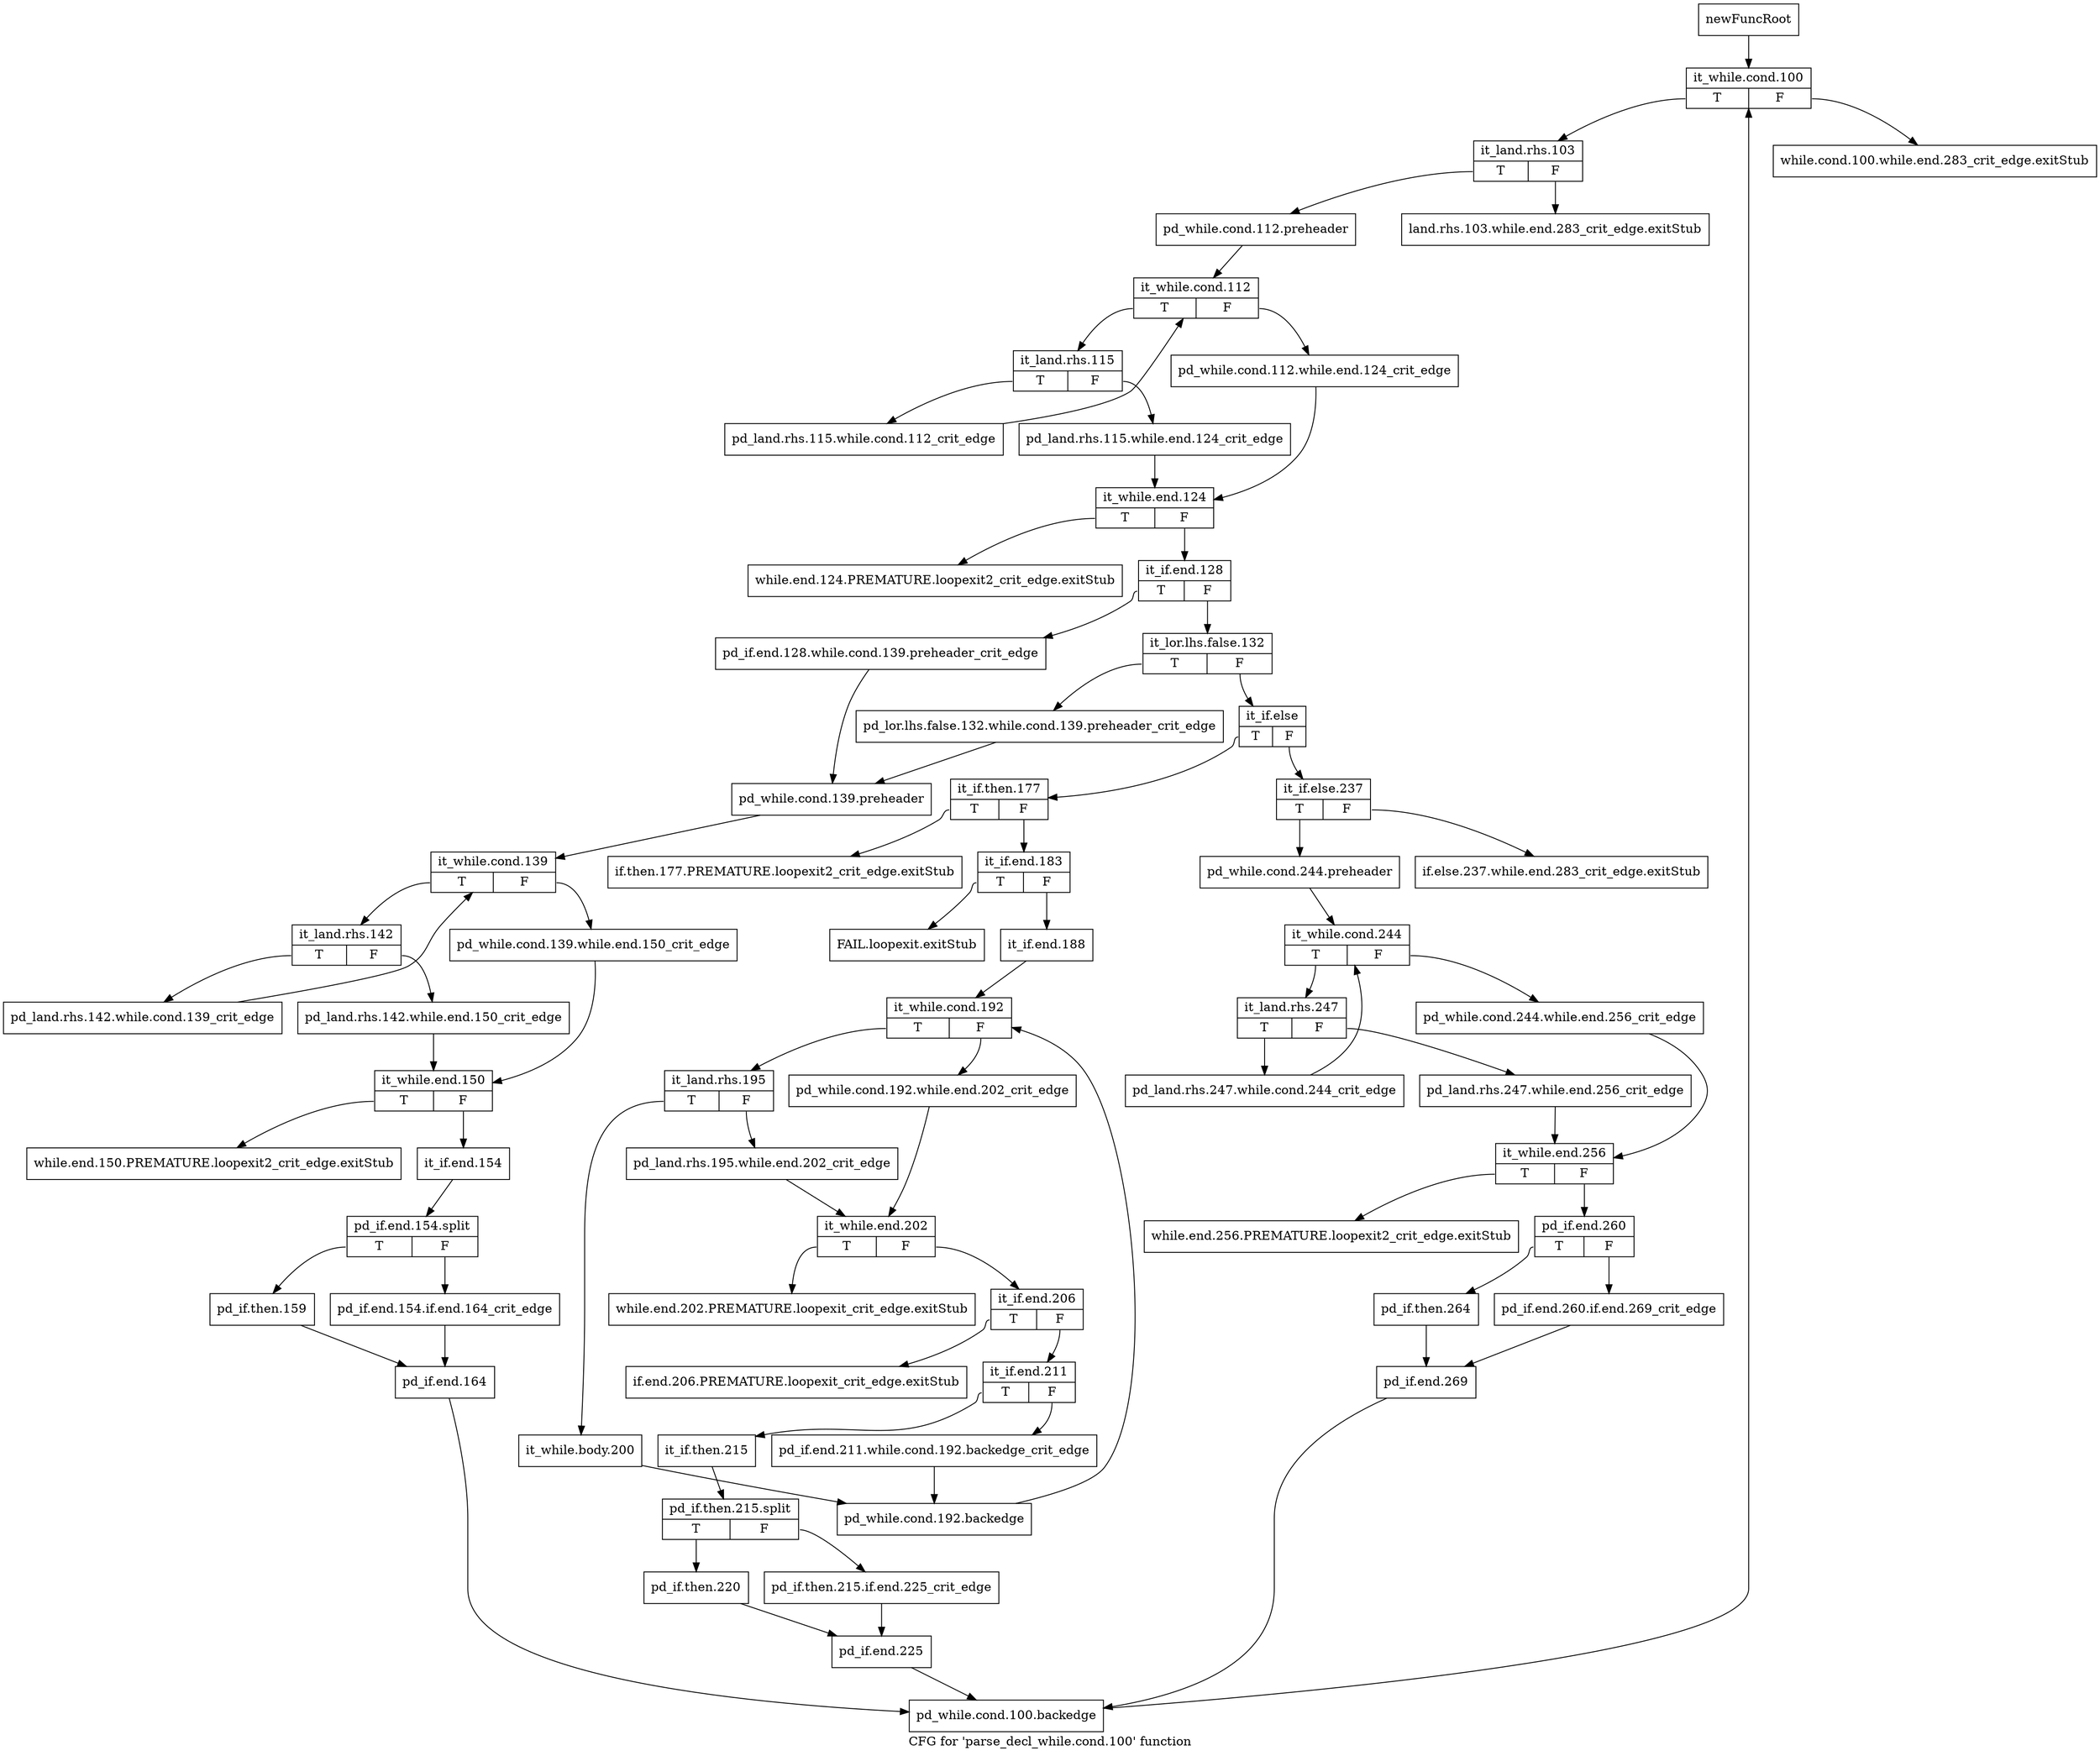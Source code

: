 digraph "CFG for 'parse_decl_while.cond.100' function" {
	label="CFG for 'parse_decl_while.cond.100' function";

	Node0x59b16c0 [shape=record,label="{newFuncRoot}"];
	Node0x59b16c0 -> Node0x59b1a30;
	Node0x59b1710 [shape=record,label="{while.cond.100.while.end.283_crit_edge.exitStub}"];
	Node0x59b1760 [shape=record,label="{land.rhs.103.while.end.283_crit_edge.exitStub}"];
	Node0x59b17b0 [shape=record,label="{while.end.124.PREMATURE.loopexit2_crit_edge.exitStub}"];
	Node0x59b1800 [shape=record,label="{if.else.237.while.end.283_crit_edge.exitStub}"];
	Node0x59b1850 [shape=record,label="{while.end.256.PREMATURE.loopexit2_crit_edge.exitStub}"];
	Node0x59b18a0 [shape=record,label="{if.then.177.PREMATURE.loopexit2_crit_edge.exitStub}"];
	Node0x59b18f0 [shape=record,label="{FAIL.loopexit.exitStub}"];
	Node0x59b1940 [shape=record,label="{while.end.202.PREMATURE.loopexit_crit_edge.exitStub}"];
	Node0x59b1990 [shape=record,label="{if.end.206.PREMATURE.loopexit_crit_edge.exitStub}"];
	Node0x59b19e0 [shape=record,label="{while.end.150.PREMATURE.loopexit2_crit_edge.exitStub}"];
	Node0x59b1a30 [shape=record,label="{it_while.cond.100|{<s0>T|<s1>F}}"];
	Node0x59b1a30:s0 -> Node0x59b1a80;
	Node0x59b1a30:s1 -> Node0x59b1710;
	Node0x59b1a80 [shape=record,label="{it_land.rhs.103|{<s0>T|<s1>F}}"];
	Node0x59b1a80:s0 -> Node0x59b1ad0;
	Node0x59b1a80:s1 -> Node0x59b1760;
	Node0x59b1ad0 [shape=record,label="{pd_while.cond.112.preheader}"];
	Node0x59b1ad0 -> Node0x59b1b20;
	Node0x59b1b20 [shape=record,label="{it_while.cond.112|{<s0>T|<s1>F}}"];
	Node0x59b1b20:s0 -> Node0x59b1bc0;
	Node0x59b1b20:s1 -> Node0x59b1b70;
	Node0x59b1b70 [shape=record,label="{pd_while.cond.112.while.end.124_crit_edge}"];
	Node0x59b1b70 -> Node0x59b1c60;
	Node0x59b1bc0 [shape=record,label="{it_land.rhs.115|{<s0>T|<s1>F}}"];
	Node0x59b1bc0:s0 -> Node0x59b2b10;
	Node0x59b1bc0:s1 -> Node0x59b1c10;
	Node0x59b1c10 [shape=record,label="{pd_land.rhs.115.while.end.124_crit_edge}"];
	Node0x59b1c10 -> Node0x59b1c60;
	Node0x59b1c60 [shape=record,label="{it_while.end.124|{<s0>T|<s1>F}}"];
	Node0x59b1c60:s0 -> Node0x59b17b0;
	Node0x59b1c60:s1 -> Node0x59b1cb0;
	Node0x59b1cb0 [shape=record,label="{it_if.end.128|{<s0>T|<s1>F}}"];
	Node0x59b1cb0:s0 -> Node0x59b2700;
	Node0x59b1cb0:s1 -> Node0x59b1d00;
	Node0x59b1d00 [shape=record,label="{it_lor.lhs.false.132|{<s0>T|<s1>F}}"];
	Node0x59b1d00:s0 -> Node0x59b26b0;
	Node0x59b1d00:s1 -> Node0x59b1d50;
	Node0x59b1d50 [shape=record,label="{it_if.else|{<s0>T|<s1>F}}"];
	Node0x59b1d50:s0 -> Node0x59b2160;
	Node0x59b1d50:s1 -> Node0x59b1da0;
	Node0x59b1da0 [shape=record,label="{it_if.else.237|{<s0>T|<s1>F}}"];
	Node0x59b1da0:s0 -> Node0x59b1df0;
	Node0x59b1da0:s1 -> Node0x59b1800;
	Node0x59b1df0 [shape=record,label="{pd_while.cond.244.preheader}"];
	Node0x59b1df0 -> Node0x59b1e40;
	Node0x59b1e40 [shape=record,label="{it_while.cond.244|{<s0>T|<s1>F}}"];
	Node0x59b1e40:s0 -> Node0x59b1ee0;
	Node0x59b1e40:s1 -> Node0x59b1e90;
	Node0x59b1e90 [shape=record,label="{pd_while.cond.244.while.end.256_crit_edge}"];
	Node0x59b1e90 -> Node0x59b1f80;
	Node0x59b1ee0 [shape=record,label="{it_land.rhs.247|{<s0>T|<s1>F}}"];
	Node0x59b1ee0:s0 -> Node0x59b2110;
	Node0x59b1ee0:s1 -> Node0x59b1f30;
	Node0x59b1f30 [shape=record,label="{pd_land.rhs.247.while.end.256_crit_edge}"];
	Node0x59b1f30 -> Node0x59b1f80;
	Node0x59b1f80 [shape=record,label="{it_while.end.256|{<s0>T|<s1>F}}"];
	Node0x59b1f80:s0 -> Node0x59b1850;
	Node0x59b1f80:s1 -> Node0x59b1fd0;
	Node0x59b1fd0 [shape=record,label="{pd_if.end.260|{<s0>T|<s1>F}}"];
	Node0x59b1fd0:s0 -> Node0x59b2070;
	Node0x59b1fd0:s1 -> Node0x59b2020;
	Node0x59b2020 [shape=record,label="{pd_if.end.260.if.end.269_crit_edge}"];
	Node0x59b2020 -> Node0x59b20c0;
	Node0x59b2070 [shape=record,label="{pd_if.then.264}"];
	Node0x59b2070 -> Node0x59b20c0;
	Node0x59b20c0 [shape=record,label="{pd_if.end.269}"];
	Node0x59b20c0 -> Node0x59b2a70;
	Node0x59b2110 [shape=record,label="{pd_land.rhs.247.while.cond.244_crit_edge}"];
	Node0x59b2110 -> Node0x59b1e40;
	Node0x59b2160 [shape=record,label="{it_if.then.177|{<s0>T|<s1>F}}"];
	Node0x59b2160:s0 -> Node0x59b18a0;
	Node0x59b2160:s1 -> Node0x59b21b0;
	Node0x59b21b0 [shape=record,label="{it_if.end.183|{<s0>T|<s1>F}}"];
	Node0x59b21b0:s0 -> Node0x59b18f0;
	Node0x59b21b0:s1 -> Node0x59b2200;
	Node0x59b2200 [shape=record,label="{it_if.end.188}"];
	Node0x59b2200 -> Node0x59b2250;
	Node0x59b2250 [shape=record,label="{it_while.cond.192|{<s0>T|<s1>F}}"];
	Node0x59b2250:s0 -> Node0x59b22f0;
	Node0x59b2250:s1 -> Node0x59b22a0;
	Node0x59b22a0 [shape=record,label="{pd_while.cond.192.while.end.202_crit_edge}"];
	Node0x59b22a0 -> Node0x59b2390;
	Node0x59b22f0 [shape=record,label="{it_land.rhs.195|{<s0>T|<s1>F}}"];
	Node0x59b22f0:s0 -> Node0x59b2610;
	Node0x59b22f0:s1 -> Node0x59b2340;
	Node0x59b2340 [shape=record,label="{pd_land.rhs.195.while.end.202_crit_edge}"];
	Node0x59b2340 -> Node0x59b2390;
	Node0x59b2390 [shape=record,label="{it_while.end.202|{<s0>T|<s1>F}}"];
	Node0x59b2390:s0 -> Node0x59b1940;
	Node0x59b2390:s1 -> Node0x59b23e0;
	Node0x59b23e0 [shape=record,label="{it_if.end.206|{<s0>T|<s1>F}}"];
	Node0x59b23e0:s0 -> Node0x59b1990;
	Node0x59b23e0:s1 -> Node0x59b2430;
	Node0x59b2430 [shape=record,label="{it_if.end.211|{<s0>T|<s1>F}}"];
	Node0x59b2430:s0 -> Node0x59b24d0;
	Node0x59b2430:s1 -> Node0x59b2480;
	Node0x59b2480 [shape=record,label="{pd_if.end.211.while.cond.192.backedge_crit_edge}"];
	Node0x59b2480 -> Node0x59b2660;
	Node0x59b24d0 [shape=record,label="{it_if.then.215}"];
	Node0x59b24d0 -> Node0x6e5a050;
	Node0x6e5a050 [shape=record,label="{pd_if.then.215.split|{<s0>T|<s1>F}}"];
	Node0x6e5a050:s0 -> Node0x59b2570;
	Node0x6e5a050:s1 -> Node0x59b2520;
	Node0x59b2520 [shape=record,label="{pd_if.then.215.if.end.225_crit_edge}"];
	Node0x59b2520 -> Node0x59b25c0;
	Node0x59b2570 [shape=record,label="{pd_if.then.220}"];
	Node0x59b2570 -> Node0x59b25c0;
	Node0x59b25c0 [shape=record,label="{pd_if.end.225}"];
	Node0x59b25c0 -> Node0x59b2a70;
	Node0x59b2610 [shape=record,label="{it_while.body.200}"];
	Node0x59b2610 -> Node0x59b2660;
	Node0x59b2660 [shape=record,label="{pd_while.cond.192.backedge}"];
	Node0x59b2660 -> Node0x59b2250;
	Node0x59b26b0 [shape=record,label="{pd_lor.lhs.false.132.while.cond.139.preheader_crit_edge}"];
	Node0x59b26b0 -> Node0x59b2750;
	Node0x59b2700 [shape=record,label="{pd_if.end.128.while.cond.139.preheader_crit_edge}"];
	Node0x59b2700 -> Node0x59b2750;
	Node0x59b2750 [shape=record,label="{pd_while.cond.139.preheader}"];
	Node0x59b2750 -> Node0x59b27a0;
	Node0x59b27a0 [shape=record,label="{it_while.cond.139|{<s0>T|<s1>F}}"];
	Node0x59b27a0:s0 -> Node0x59b2840;
	Node0x59b27a0:s1 -> Node0x59b27f0;
	Node0x59b27f0 [shape=record,label="{pd_while.cond.139.while.end.150_crit_edge}"];
	Node0x59b27f0 -> Node0x59b28e0;
	Node0x59b2840 [shape=record,label="{it_land.rhs.142|{<s0>T|<s1>F}}"];
	Node0x59b2840:s0 -> Node0x59b2ac0;
	Node0x59b2840:s1 -> Node0x59b2890;
	Node0x59b2890 [shape=record,label="{pd_land.rhs.142.while.end.150_crit_edge}"];
	Node0x59b2890 -> Node0x59b28e0;
	Node0x59b28e0 [shape=record,label="{it_while.end.150|{<s0>T|<s1>F}}"];
	Node0x59b28e0:s0 -> Node0x59b19e0;
	Node0x59b28e0:s1 -> Node0x59b2930;
	Node0x59b2930 [shape=record,label="{it_if.end.154}"];
	Node0x59b2930 -> Node0x6838580;
	Node0x6838580 [shape=record,label="{pd_if.end.154.split|{<s0>T|<s1>F}}"];
	Node0x6838580:s0 -> Node0x59b29d0;
	Node0x6838580:s1 -> Node0x59b2980;
	Node0x59b2980 [shape=record,label="{pd_if.end.154.if.end.164_crit_edge}"];
	Node0x59b2980 -> Node0x59b2a20;
	Node0x59b29d0 [shape=record,label="{pd_if.then.159}"];
	Node0x59b29d0 -> Node0x59b2a20;
	Node0x59b2a20 [shape=record,label="{pd_if.end.164}"];
	Node0x59b2a20 -> Node0x59b2a70;
	Node0x59b2a70 [shape=record,label="{pd_while.cond.100.backedge}"];
	Node0x59b2a70 -> Node0x59b1a30;
	Node0x59b2ac0 [shape=record,label="{pd_land.rhs.142.while.cond.139_crit_edge}"];
	Node0x59b2ac0 -> Node0x59b27a0;
	Node0x59b2b10 [shape=record,label="{pd_land.rhs.115.while.cond.112_crit_edge}"];
	Node0x59b2b10 -> Node0x59b1b20;
}
